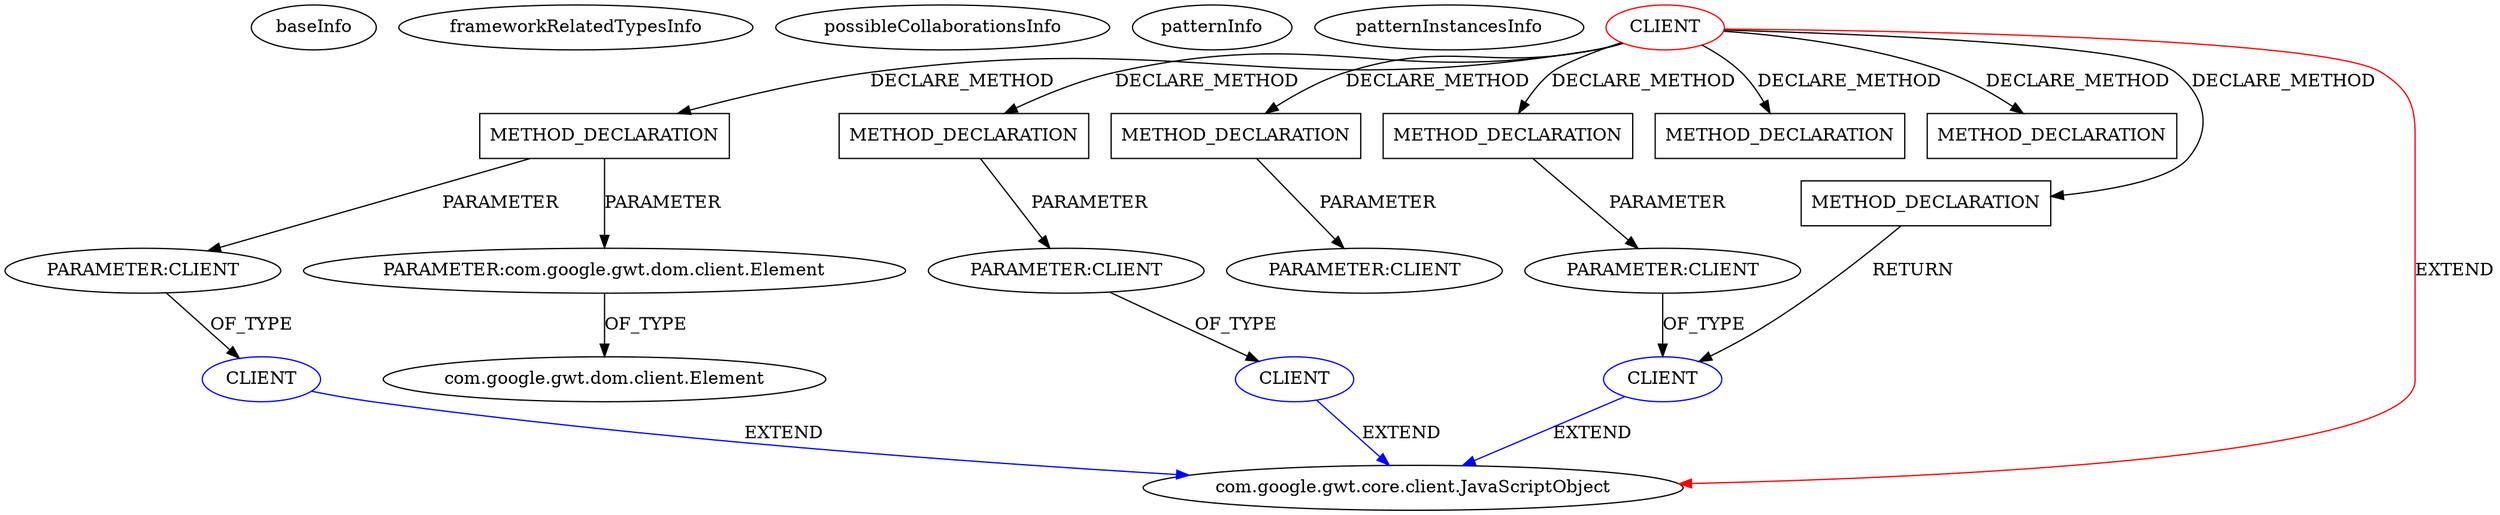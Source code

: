 digraph {
baseInfo[graphId=1575,category="pattern",isAnonymous=false,possibleRelation=true]
frameworkRelatedTypesInfo[0="com.google.gwt.core.client.JavaScriptObject"]
possibleCollaborationsInfo[0="1575~PARAMETER_TYPE_DECLARATION-CLIENT_METHOD_DECLARATION-~com.google.gwt.core.client.JavaScriptObject ~com.google.gwt.core.client.JavaScriptObject ~false~false",1="1575~PARAMETER_TYPE_DECLARATION-CLIENT_METHOD_DECLARATION-RETURN_TYPE_DECLARATION-CLIENT_METHOD_DECLARATION-~com.google.gwt.core.client.JavaScriptObject ~com.google.gwt.core.client.JavaScriptObject ~false~false",2="1575~PARAMETER_TYPE_DECLARATION-CLIENT_METHOD_DECLARATION-~com.google.gwt.core.client.JavaScriptObject ~com.google.gwt.core.client.JavaScriptObject ~false~false"]
patternInfo[frequency=2.0,patternRootClient=0]
patternInstancesInfo[0="mstahv-g-leaflet~/mstahv-g-leaflet/g-leaflet-master/src/main/java/org/peimari/gleaflet/client/Map.java~Map~4095",1="karlwettin-kodapan-gwt-google-map-v3~/karlwettin-kodapan-gwt-google-map-v3/kodapan-gwt-google-map-v3-master/src/main/java/se/kodapan/gwt/google/maps/v3/client/StreetViewPanorama.java~StreetViewPanorama~3360"]
6[label="PARAMETER:com.google.gwt.dom.client.Element",vertexType="PARAMETER_DECLARATION",isFrameworkType=false]
5[label="METHOD_DECLARATION",vertexType="CLIENT_METHOD_DECLARATION",isFrameworkType=false,shape=box]
0[label="CLIENT",vertexType="ROOT_CLIENT_CLASS_DECLARATION",isFrameworkType=false,color=red]
8[label="PARAMETER:CLIENT",vertexType="PARAMETER_DECLARATION",isFrameworkType=false]
27[label="METHOD_DECLARATION",vertexType="CLIENT_METHOD_DECLARATION",isFrameworkType=false,shape=box]
28[label="PARAMETER:CLIENT",vertexType="PARAMETER_DECLARATION",isFrameworkType=false]
30[label="METHOD_DECLARATION",vertexType="CLIENT_METHOD_DECLARATION",isFrameworkType=false,shape=box]
31[label="PARAMETER:CLIENT",vertexType="PARAMETER_DECLARATION",isFrameworkType=false]
11[label="METHOD_DECLARATION",vertexType="CLIENT_METHOD_DECLARATION",isFrameworkType=false,shape=box]
12[label="PARAMETER:CLIENT",vertexType="PARAMETER_DECLARATION",isFrameworkType=false]
15[label="METHOD_DECLARATION",vertexType="CLIENT_METHOD_DECLARATION",isFrameworkType=false,shape=box]
22[label="METHOD_DECLARATION",vertexType="CLIENT_METHOD_DECLARATION",isFrameworkType=false,shape=box]
19[label="METHOD_DECLARATION",vertexType="CLIENT_METHOD_DECLARATION",isFrameworkType=false,shape=box]
1[label="com.google.gwt.core.client.JavaScriptObject",vertexType="FRAMEWORK_CLASS_TYPE",isFrameworkType=false]
7[label="com.google.gwt.dom.client.Element",vertexType="FRAMEWORK_CLASS_TYPE",isFrameworkType=false]
13[label="CLIENT",vertexType="REFERENCE_CLIENT_CLASS_DECLARATION",isFrameworkType=false,color=blue]
20[label="CLIENT",vertexType="REFERENCE_CLIENT_CLASS_DECLARATION",isFrameworkType=false,color=blue]
9[label="CLIENT",vertexType="REFERENCE_CLIENT_CLASS_DECLARATION",isFrameworkType=false,color=blue]
8->9[label="OF_TYPE"]
5->8[label="PARAMETER"]
0->27[label="DECLARE_METHOD"]
11->12[label="PARAMETER"]
20->1[label="EXTEND",color=blue]
0->19[label="DECLARE_METHOD"]
5->6[label="PARAMETER"]
0->15[label="DECLARE_METHOD"]
30->31[label="PARAMETER"]
19->20[label="RETURN"]
9->1[label="EXTEND",color=blue]
0->11[label="DECLARE_METHOD"]
6->7[label="OF_TYPE"]
0->5[label="DECLARE_METHOD"]
0->22[label="DECLARE_METHOD"]
0->30[label="DECLARE_METHOD"]
27->28[label="PARAMETER"]
12->13[label="OF_TYPE"]
13->1[label="EXTEND",color=blue]
28->20[label="OF_TYPE"]
0->1[label="EXTEND",color=red]
}
